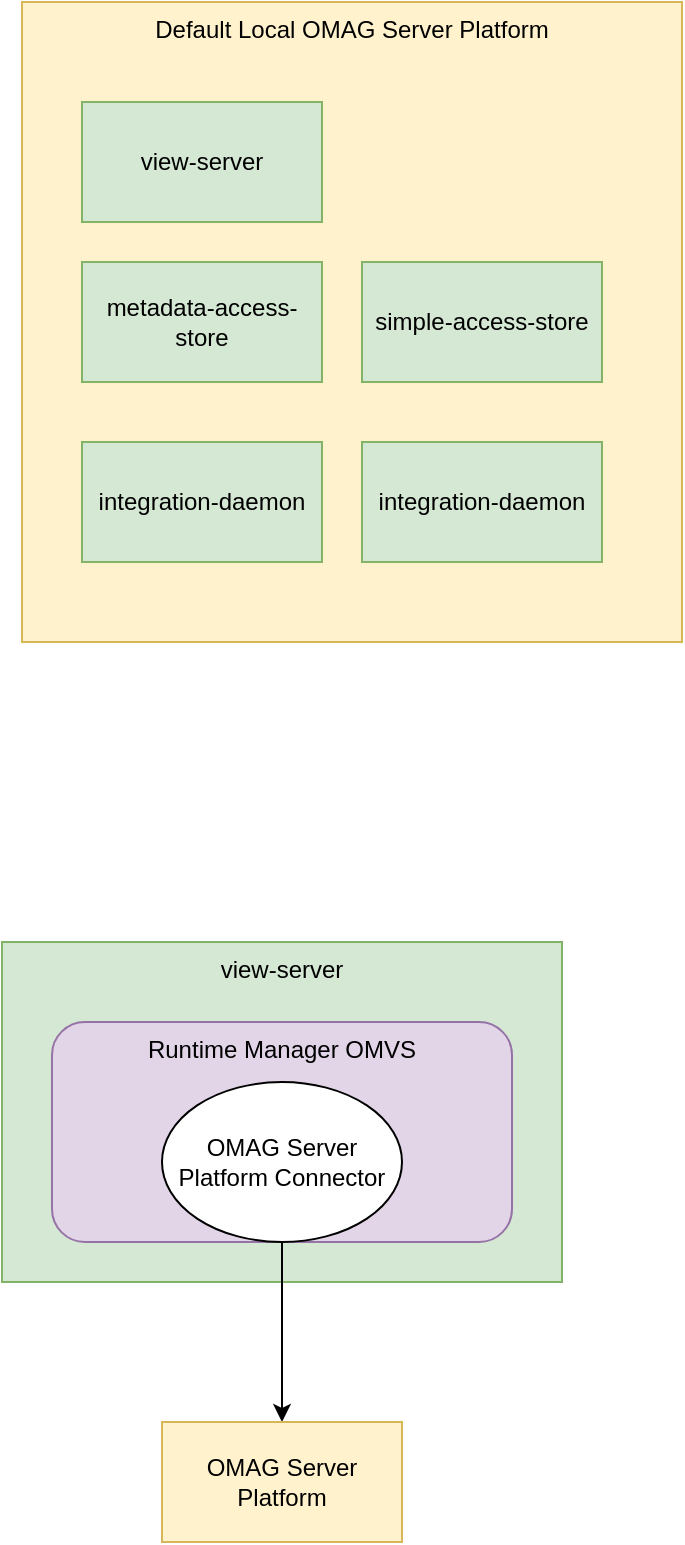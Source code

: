 <mxfile version="24.4.8" type="device">
  <diagram name="Page-1" id="IMfhUJ0kENWqfCzqepWq">
    <mxGraphModel dx="1500" dy="1030" grid="1" gridSize="10" guides="1" tooltips="1" connect="1" arrows="1" fold="1" page="1" pageScale="1" pageWidth="827" pageHeight="1169" math="0" shadow="0">
      <root>
        <mxCell id="0" />
        <mxCell id="1" parent="0" />
        <mxCell id="mkdmuHdhpeaHbkRN50OY-3" value="Default Local OMAG Server Platform" style="rounded=0;whiteSpace=wrap;html=1;verticalAlign=top;fillColor=#fff2cc;strokeColor=#d6b656;" vertex="1" parent="1">
          <mxGeometry x="210" y="200" width="330" height="320" as="geometry" />
        </mxCell>
        <mxCell id="mkdmuHdhpeaHbkRN50OY-1" value="view-server" style="rounded=0;whiteSpace=wrap;html=1;fillColor=#d5e8d4;strokeColor=#82b366;" vertex="1" parent="1">
          <mxGeometry x="240" y="250" width="120" height="60" as="geometry" />
        </mxCell>
        <mxCell id="mkdmuHdhpeaHbkRN50OY-2" value="metadata-access-store" style="rounded=0;whiteSpace=wrap;html=1;fillColor=#d5e8d4;strokeColor=#82b366;" vertex="1" parent="1">
          <mxGeometry x="240" y="330" width="120" height="60" as="geometry" />
        </mxCell>
        <mxCell id="mkdmuHdhpeaHbkRN50OY-4" value="integration-daemon" style="rounded=0;whiteSpace=wrap;html=1;fillColor=#d5e8d4;strokeColor=#82b366;" vertex="1" parent="1">
          <mxGeometry x="380" y="420" width="120" height="60" as="geometry" />
        </mxCell>
        <mxCell id="mkdmuHdhpeaHbkRN50OY-6" value="integration-daemon" style="rounded=0;whiteSpace=wrap;html=1;fillColor=#d5e8d4;strokeColor=#82b366;" vertex="1" parent="1">
          <mxGeometry x="240" y="420" width="120" height="60" as="geometry" />
        </mxCell>
        <mxCell id="mkdmuHdhpeaHbkRN50OY-7" value="simple-access-store" style="rounded=0;whiteSpace=wrap;html=1;fillColor=#d5e8d4;strokeColor=#82b366;" vertex="1" parent="1">
          <mxGeometry x="380" y="330" width="120" height="60" as="geometry" />
        </mxCell>
        <mxCell id="mkdmuHdhpeaHbkRN50OY-8" value="view-server" style="rounded=0;whiteSpace=wrap;html=1;verticalAlign=top;fillColor=#d5e8d4;strokeColor=#82b366;" vertex="1" parent="1">
          <mxGeometry x="200" y="670" width="280" height="170" as="geometry" />
        </mxCell>
        <mxCell id="mkdmuHdhpeaHbkRN50OY-11" style="edgeStyle=orthogonalEdgeStyle;rounded=0;orthogonalLoop=1;jettySize=auto;html=1;" edge="1" parent="1" source="mkdmuHdhpeaHbkRN50OY-9" target="mkdmuHdhpeaHbkRN50OY-10">
          <mxGeometry relative="1" as="geometry" />
        </mxCell>
        <mxCell id="mkdmuHdhpeaHbkRN50OY-9" value="Runtime Manager OMVS" style="rounded=1;whiteSpace=wrap;html=1;verticalAlign=top;fillColor=#e1d5e7;strokeColor=#9673a6;" vertex="1" parent="1">
          <mxGeometry x="225" y="710" width="230" height="110" as="geometry" />
        </mxCell>
        <mxCell id="mkdmuHdhpeaHbkRN50OY-10" value="OMAG Server Platform" style="rounded=0;whiteSpace=wrap;html=1;fillColor=#fff2cc;strokeColor=#d6b656;" vertex="1" parent="1">
          <mxGeometry x="280" y="910" width="120" height="60" as="geometry" />
        </mxCell>
        <mxCell id="mkdmuHdhpeaHbkRN50OY-12" value="OMAG Server Platform Connector" style="ellipse;whiteSpace=wrap;html=1;" vertex="1" parent="1">
          <mxGeometry x="280" y="740" width="120" height="80" as="geometry" />
        </mxCell>
      </root>
    </mxGraphModel>
  </diagram>
</mxfile>
